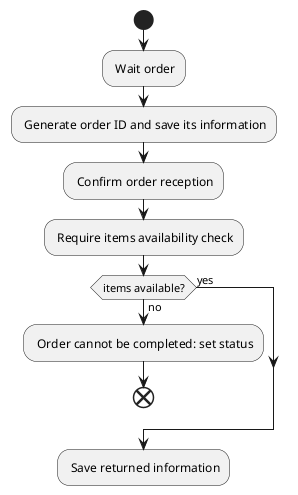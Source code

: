 @startuml activity_diagram-1
start

: Wait order;
: Generate order ID and save its information;
: Confirm order reception;
: Require items availability check;
if (items available?) then (no)
    : Order cannot be completed: set status;
    end
else (yes)
endif
: Save returned information;

@enduml

